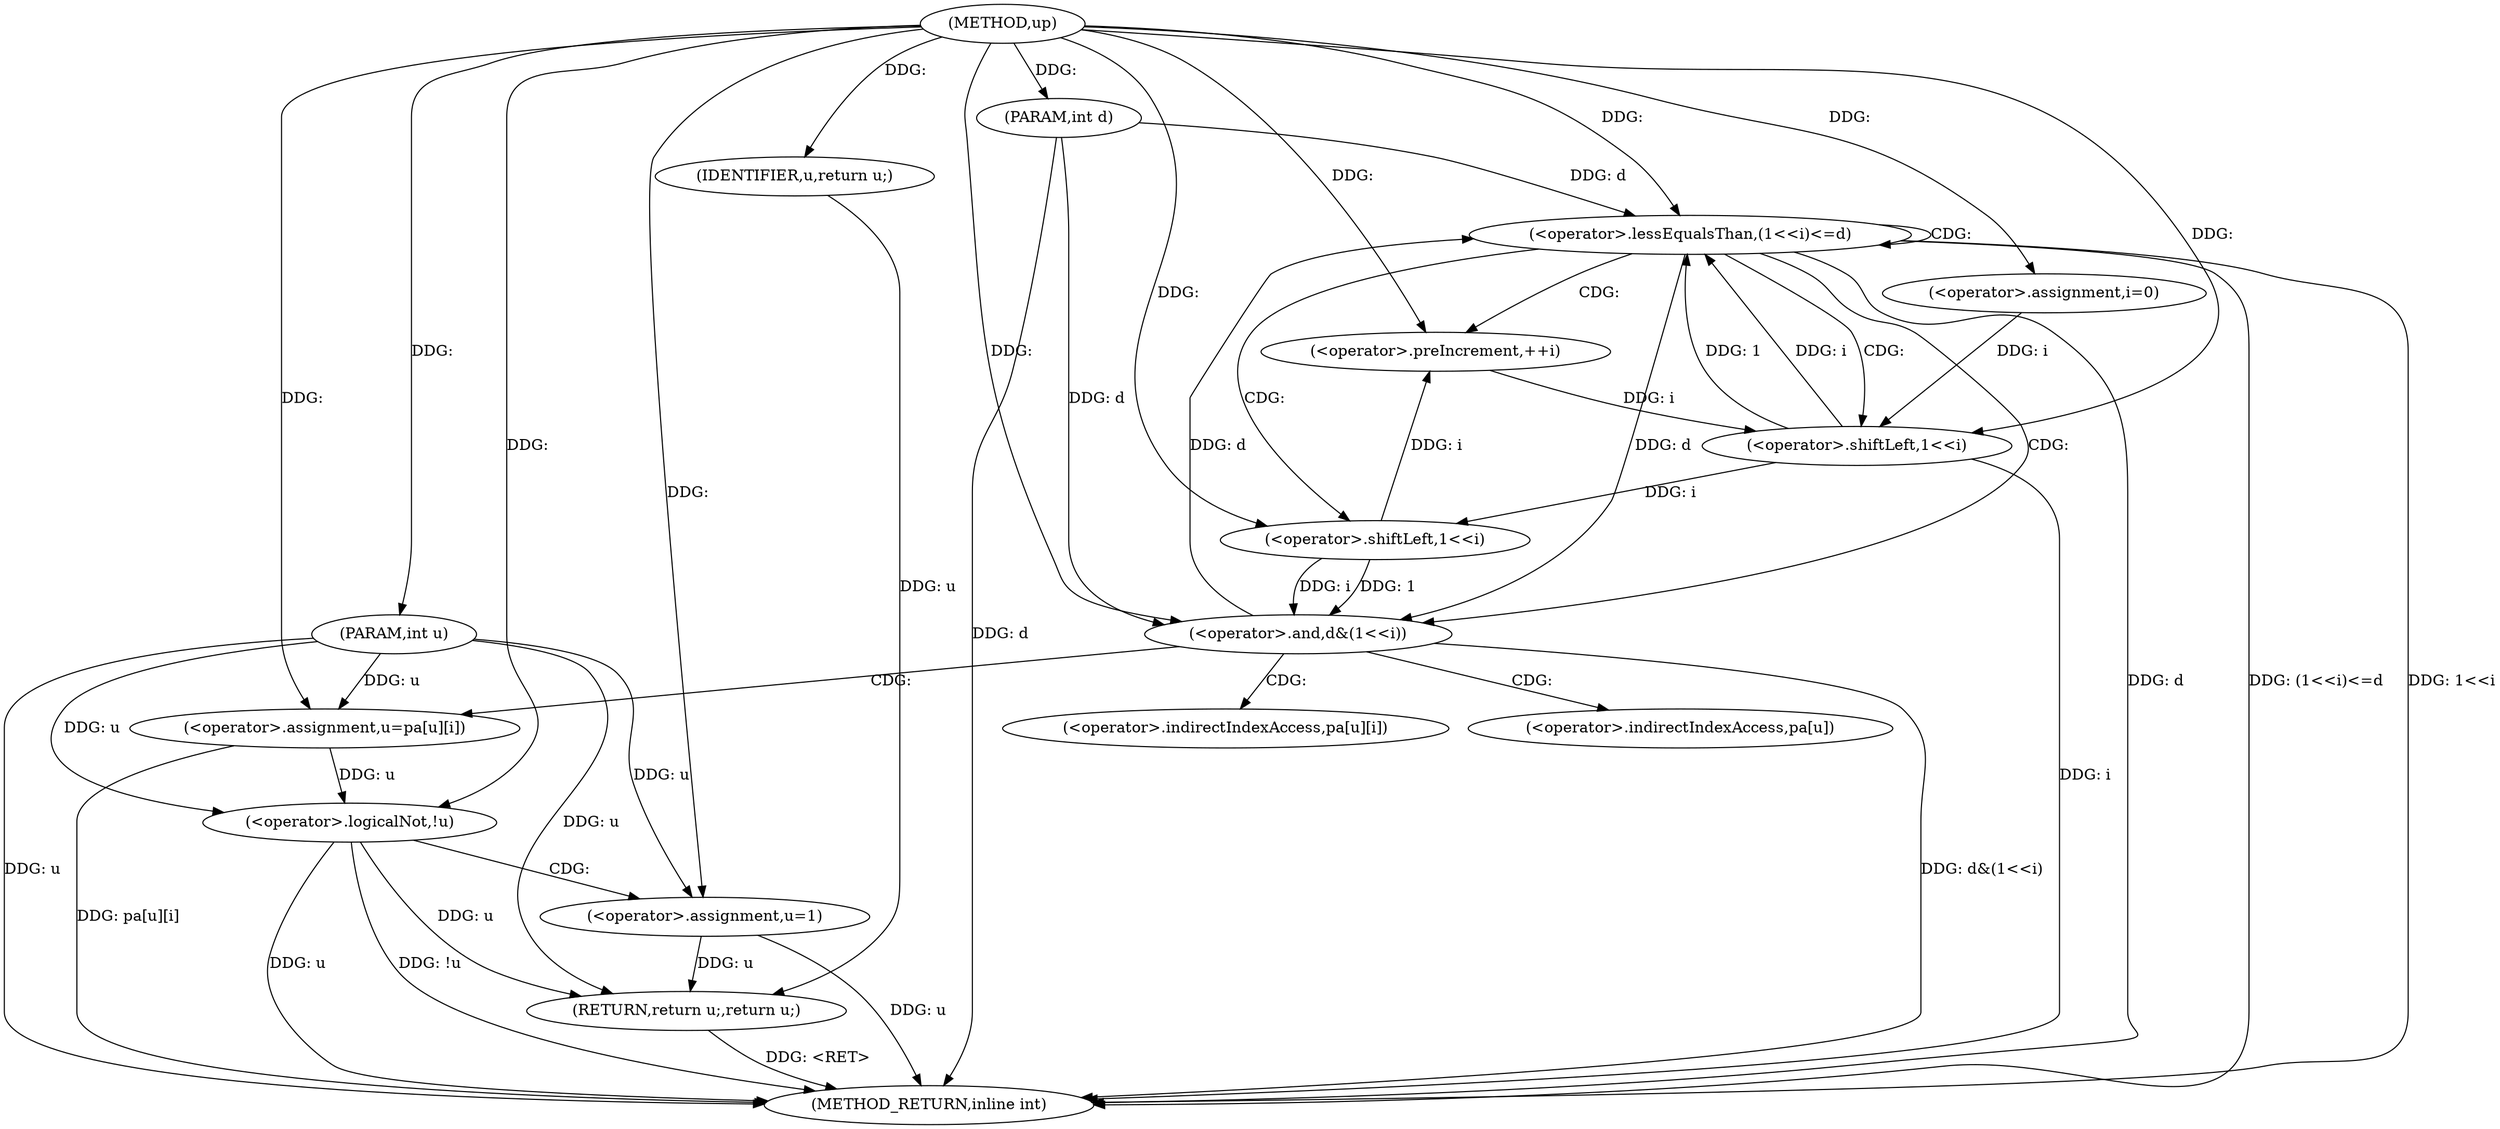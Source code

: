 digraph "up" {  
"1000220" [label = "(METHOD,up)" ]
"1000257" [label = "(METHOD_RETURN,inline int)" ]
"1000221" [label = "(PARAM,int u)" ]
"1000222" [label = "(PARAM,int d)" ]
"1000255" [label = "(RETURN,return u;,return u;)" ]
"1000226" [label = "(<operator>.assignment,i=0)" ]
"1000229" [label = "(<operator>.lessEqualsThan,(1<<i)<=d)" ]
"1000234" [label = "(<operator>.preIncrement,++i)" ]
"1000250" [label = "(<operator>.logicalNot,!u)" ]
"1000252" [label = "(<operator>.assignment,u=1)" ]
"1000256" [label = "(IDENTIFIER,u,return u;)" ]
"1000237" [label = "(<operator>.and,d&(1<<i))" ]
"1000242" [label = "(<operator>.assignment,u=pa[u][i])" ]
"1000230" [label = "(<operator>.shiftLeft,1<<i)" ]
"1000239" [label = "(<operator>.shiftLeft,1<<i)" ]
"1000244" [label = "(<operator>.indirectIndexAccess,pa[u][i])" ]
"1000245" [label = "(<operator>.indirectIndexAccess,pa[u])" ]
  "1000255" -> "1000257"  [ label = "DDG: <RET>"] 
  "1000221" -> "1000257"  [ label = "DDG: u"] 
  "1000222" -> "1000257"  [ label = "DDG: d"] 
  "1000230" -> "1000257"  [ label = "DDG: i"] 
  "1000229" -> "1000257"  [ label = "DDG: 1<<i"] 
  "1000229" -> "1000257"  [ label = "DDG: d"] 
  "1000229" -> "1000257"  [ label = "DDG: (1<<i)<=d"] 
  "1000250" -> "1000257"  [ label = "DDG: u"] 
  "1000250" -> "1000257"  [ label = "DDG: !u"] 
  "1000252" -> "1000257"  [ label = "DDG: u"] 
  "1000237" -> "1000257"  [ label = "DDG: d&(1<<i)"] 
  "1000242" -> "1000257"  [ label = "DDG: pa[u][i]"] 
  "1000220" -> "1000221"  [ label = "DDG: "] 
  "1000220" -> "1000222"  [ label = "DDG: "] 
  "1000256" -> "1000255"  [ label = "DDG: u"] 
  "1000250" -> "1000255"  [ label = "DDG: u"] 
  "1000252" -> "1000255"  [ label = "DDG: u"] 
  "1000221" -> "1000255"  [ label = "DDG: u"] 
  "1000220" -> "1000226"  [ label = "DDG: "] 
  "1000220" -> "1000252"  [ label = "DDG: "] 
  "1000220" -> "1000256"  [ label = "DDG: "] 
  "1000230" -> "1000229"  [ label = "DDG: 1"] 
  "1000230" -> "1000229"  [ label = "DDG: i"] 
  "1000237" -> "1000229"  [ label = "DDG: d"] 
  "1000222" -> "1000229"  [ label = "DDG: d"] 
  "1000220" -> "1000229"  [ label = "DDG: "] 
  "1000239" -> "1000234"  [ label = "DDG: i"] 
  "1000220" -> "1000234"  [ label = "DDG: "] 
  "1000242" -> "1000250"  [ label = "DDG: u"] 
  "1000221" -> "1000250"  [ label = "DDG: u"] 
  "1000220" -> "1000250"  [ label = "DDG: "] 
  "1000221" -> "1000252"  [ label = "DDG: u"] 
  "1000220" -> "1000230"  [ label = "DDG: "] 
  "1000226" -> "1000230"  [ label = "DDG: i"] 
  "1000234" -> "1000230"  [ label = "DDG: i"] 
  "1000229" -> "1000237"  [ label = "DDG: d"] 
  "1000222" -> "1000237"  [ label = "DDG: d"] 
  "1000220" -> "1000237"  [ label = "DDG: "] 
  "1000239" -> "1000237"  [ label = "DDG: i"] 
  "1000239" -> "1000237"  [ label = "DDG: 1"] 
  "1000221" -> "1000242"  [ label = "DDG: u"] 
  "1000220" -> "1000242"  [ label = "DDG: "] 
  "1000220" -> "1000239"  [ label = "DDG: "] 
  "1000230" -> "1000239"  [ label = "DDG: i"] 
  "1000229" -> "1000234"  [ label = "CDG: "] 
  "1000229" -> "1000229"  [ label = "CDG: "] 
  "1000229" -> "1000230"  [ label = "CDG: "] 
  "1000229" -> "1000239"  [ label = "CDG: "] 
  "1000229" -> "1000237"  [ label = "CDG: "] 
  "1000250" -> "1000252"  [ label = "CDG: "] 
  "1000237" -> "1000245"  [ label = "CDG: "] 
  "1000237" -> "1000242"  [ label = "CDG: "] 
  "1000237" -> "1000244"  [ label = "CDG: "] 
}
